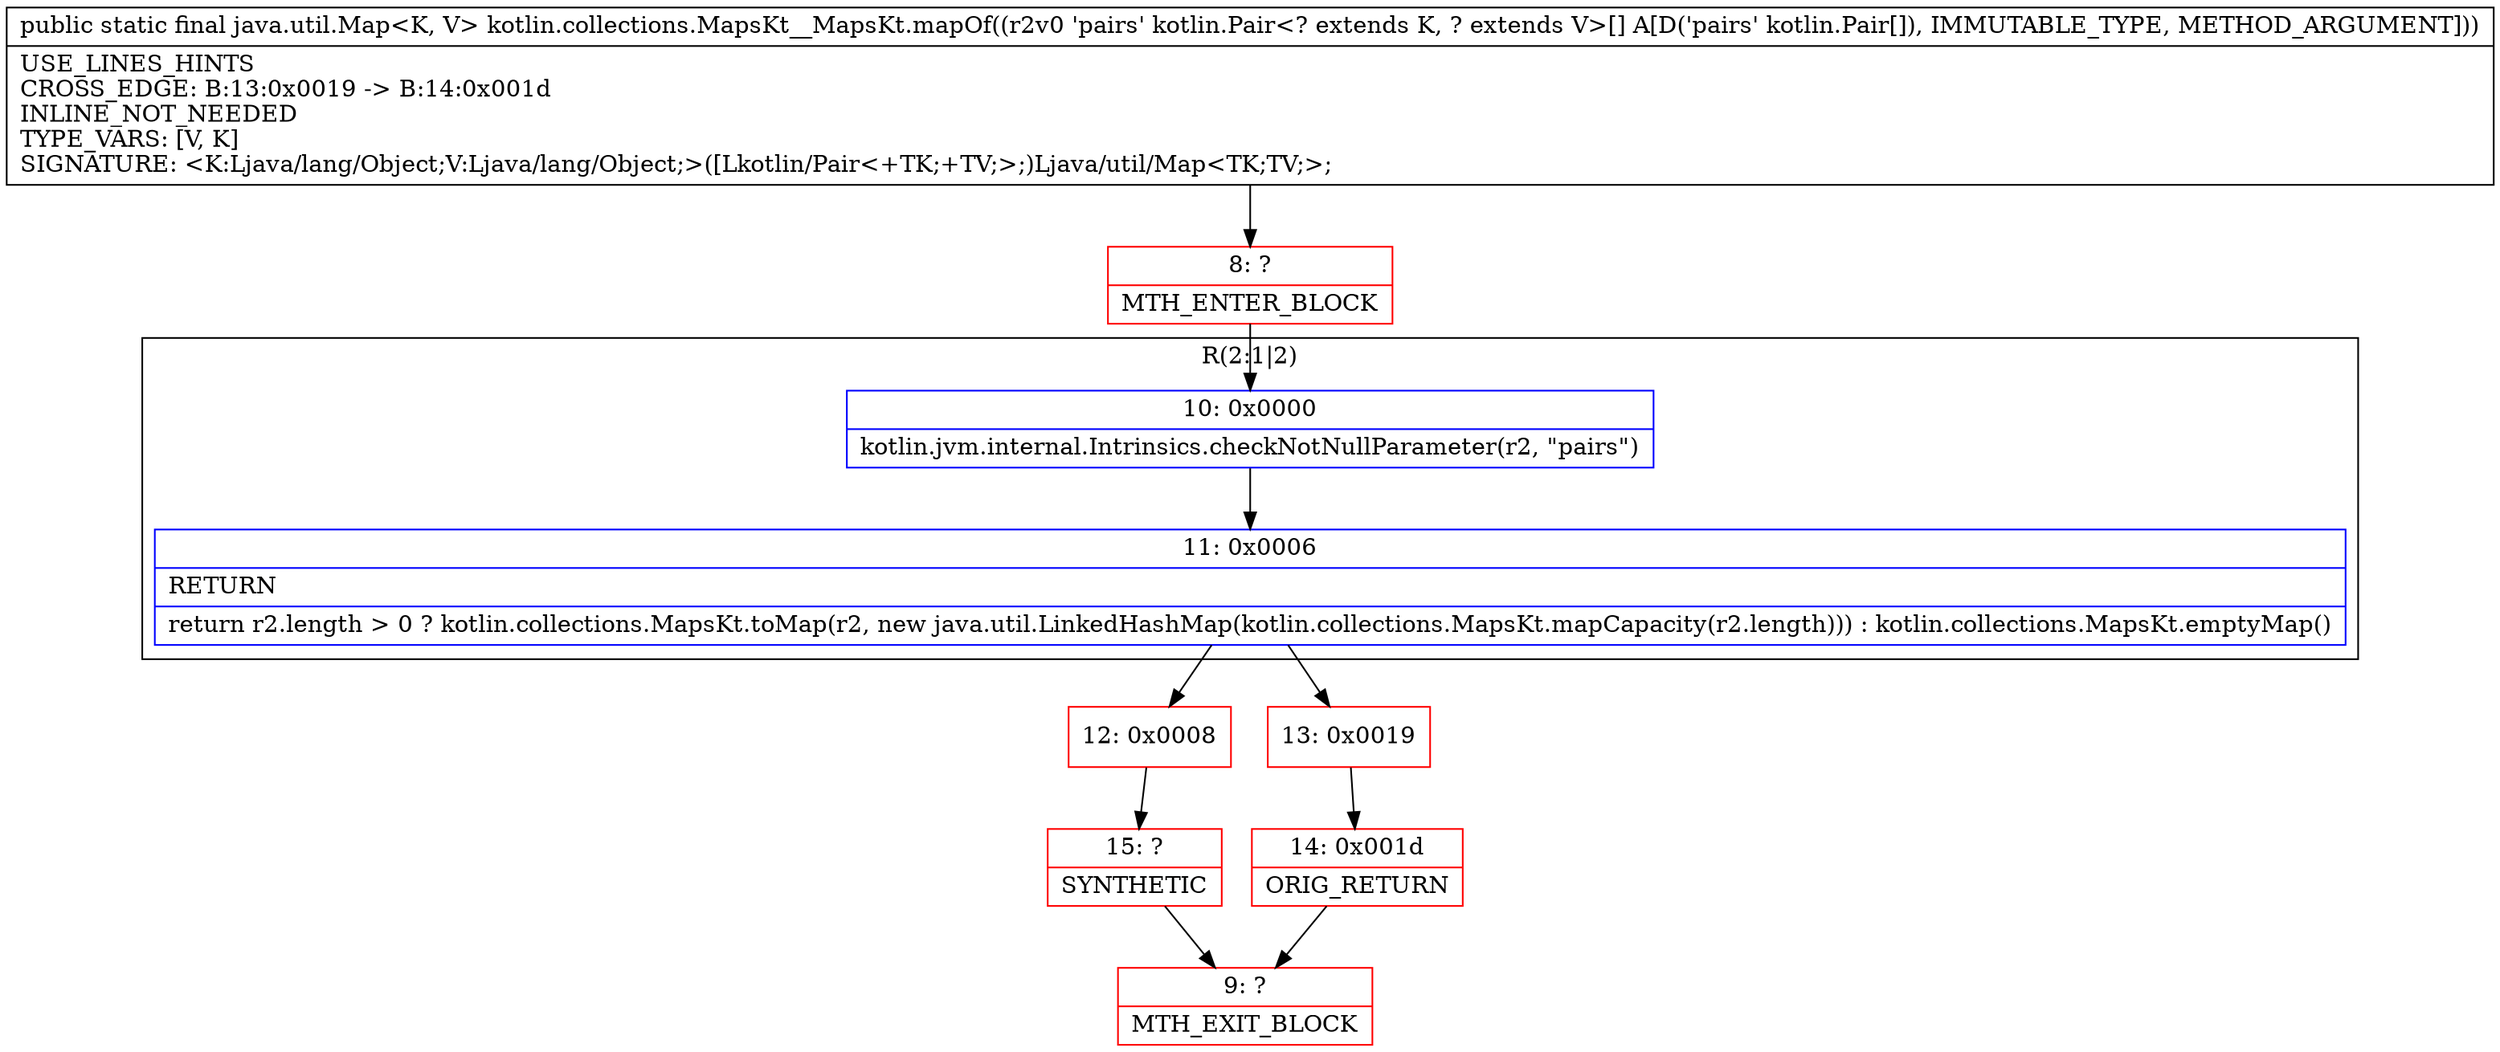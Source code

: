 digraph "CFG forkotlin.collections.MapsKt__MapsKt.mapOf([Lkotlin\/Pair;)Ljava\/util\/Map;" {
subgraph cluster_Region_881545808 {
label = "R(2:1|2)";
node [shape=record,color=blue];
Node_10 [shape=record,label="{10\:\ 0x0000|kotlin.jvm.internal.Intrinsics.checkNotNullParameter(r2, \"pairs\")\l}"];
Node_11 [shape=record,label="{11\:\ 0x0006|RETURN\l|return r2.length \> 0 ? kotlin.collections.MapsKt.toMap(r2, new java.util.LinkedHashMap(kotlin.collections.MapsKt.mapCapacity(r2.length))) : kotlin.collections.MapsKt.emptyMap()\l}"];
}
Node_8 [shape=record,color=red,label="{8\:\ ?|MTH_ENTER_BLOCK\l}"];
Node_12 [shape=record,color=red,label="{12\:\ 0x0008}"];
Node_15 [shape=record,color=red,label="{15\:\ ?|SYNTHETIC\l}"];
Node_9 [shape=record,color=red,label="{9\:\ ?|MTH_EXIT_BLOCK\l}"];
Node_13 [shape=record,color=red,label="{13\:\ 0x0019}"];
Node_14 [shape=record,color=red,label="{14\:\ 0x001d|ORIG_RETURN\l}"];
MethodNode[shape=record,label="{public static final java.util.Map\<K, V\> kotlin.collections.MapsKt__MapsKt.mapOf((r2v0 'pairs' kotlin.Pair\<? extends K, ? extends V\>[] A[D('pairs' kotlin.Pair[]), IMMUTABLE_TYPE, METHOD_ARGUMENT]))  | USE_LINES_HINTS\lCROSS_EDGE: B:13:0x0019 \-\> B:14:0x001d\lINLINE_NOT_NEEDED\lTYPE_VARS: [V, K]\lSIGNATURE: \<K:Ljava\/lang\/Object;V:Ljava\/lang\/Object;\>([Lkotlin\/Pair\<+TK;+TV;\>;)Ljava\/util\/Map\<TK;TV;\>;\l}"];
MethodNode -> Node_8;Node_10 -> Node_11;
Node_11 -> Node_12;
Node_11 -> Node_13;
Node_8 -> Node_10;
Node_12 -> Node_15;
Node_15 -> Node_9;
Node_13 -> Node_14;
Node_14 -> Node_9;
}

